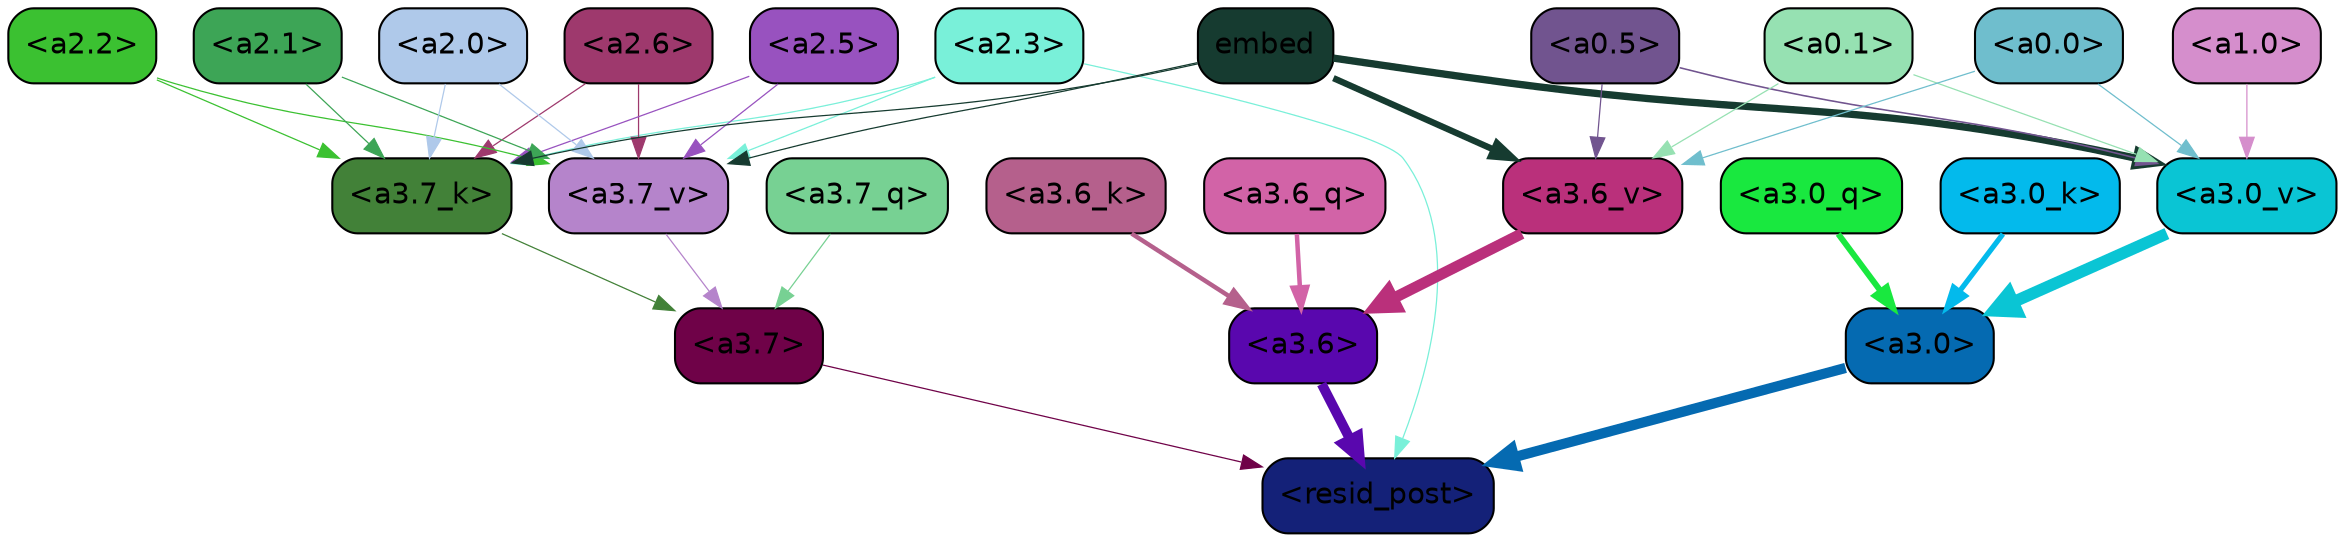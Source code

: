 strict digraph "" {
	graph [bgcolor=transparent,
		layout=dot,
		overlap=false,
		splines=true
	];
	"<a3.7>"	[color=black,
		fillcolor="#6f0248",
		fontname=Helvetica,
		shape=box,
		style="filled, rounded"];
	"<resid_post>"	[color=black,
		fillcolor="#142178",
		fontname=Helvetica,
		shape=box,
		style="filled, rounded"];
	"<a3.7>" -> "<resid_post>"	[color="#6f0248",
		penwidth=0.6];
	"<a3.6>"	[color=black,
		fillcolor="#5907ae",
		fontname=Helvetica,
		shape=box,
		style="filled, rounded"];
	"<a3.6>" -> "<resid_post>"	[color="#5907ae",
		penwidth=4.7534414529800415];
	"<a3.0>"	[color=black,
		fillcolor="#056ab1",
		fontname=Helvetica,
		shape=box,
		style="filled, rounded"];
	"<a3.0>" -> "<resid_post>"	[color="#056ab1",
		penwidth=4.898576855659485];
	"<a2.3>"	[color=black,
		fillcolor="#79f0d9",
		fontname=Helvetica,
		shape=box,
		style="filled, rounded"];
	"<a2.3>" -> "<resid_post>"	[color="#79f0d9",
		penwidth=0.6];
	"<a3.7_k>"	[color=black,
		fillcolor="#428138",
		fontname=Helvetica,
		shape=box,
		style="filled, rounded"];
	"<a2.3>" -> "<a3.7_k>"	[color="#79f0d9",
		penwidth=0.6];
	"<a3.7_v>"	[color=black,
		fillcolor="#b584cb",
		fontname=Helvetica,
		shape=box,
		style="filled, rounded"];
	"<a2.3>" -> "<a3.7_v>"	[color="#79f0d9",
		penwidth=0.6];
	"<a3.7_q>"	[color=black,
		fillcolor="#77d193",
		fontname=Helvetica,
		shape=box,
		style="filled, rounded"];
	"<a3.7_q>" -> "<a3.7>"	[color="#77d193",
		penwidth=0.6];
	"<a3.6_q>"	[color=black,
		fillcolor="#d263a7",
		fontname=Helvetica,
		shape=box,
		style="filled, rounded"];
	"<a3.6_q>" -> "<a3.6>"	[color="#d263a7",
		penwidth=2.160832464694977];
	"<a3.0_q>"	[color=black,
		fillcolor="#19e83f",
		fontname=Helvetica,
		shape=box,
		style="filled, rounded"];
	"<a3.0_q>" -> "<a3.0>"	[color="#19e83f",
		penwidth=2.870753765106201];
	"<a3.7_k>" -> "<a3.7>"	[color="#428138",
		penwidth=0.6];
	"<a3.6_k>"	[color=black,
		fillcolor="#b5608c",
		fontname=Helvetica,
		shape=box,
		style="filled, rounded"];
	"<a3.6_k>" -> "<a3.6>"	[color="#b5608c",
		penwidth=2.13908451795578];
	"<a3.0_k>"	[color=black,
		fillcolor="#03baec",
		fontname=Helvetica,
		shape=box,
		style="filled, rounded"];
	"<a3.0_k>" -> "<a3.0>"	[color="#03baec",
		penwidth=2.520303964614868];
	"<a3.7_v>" -> "<a3.7>"	[color="#b584cb",
		penwidth=0.6];
	"<a3.6_v>"	[color=black,
		fillcolor="#ba307b",
		fontname=Helvetica,
		shape=box,
		style="filled, rounded"];
	"<a3.6_v>" -> "<a3.6>"	[color="#ba307b",
		penwidth=5.297133803367615];
	"<a3.0_v>"	[color=black,
		fillcolor="#0ac5d4",
		fontname=Helvetica,
		shape=box,
		style="filled, rounded"];
	"<a3.0_v>" -> "<a3.0>"	[color="#0ac5d4",
		penwidth=5.680712580680847];
	"<a2.6>"	[color=black,
		fillcolor="#9e396d",
		fontname=Helvetica,
		shape=box,
		style="filled, rounded"];
	"<a2.6>" -> "<a3.7_k>"	[color="#9e396d",
		penwidth=0.6];
	"<a2.6>" -> "<a3.7_v>"	[color="#9e396d",
		penwidth=0.6];
	"<a2.5>"	[color=black,
		fillcolor="#9852bf",
		fontname=Helvetica,
		shape=box,
		style="filled, rounded"];
	"<a2.5>" -> "<a3.7_k>"	[color="#9852bf",
		penwidth=0.6];
	"<a2.5>" -> "<a3.7_v>"	[color="#9852bf",
		penwidth=0.6];
	"<a2.2>"	[color=black,
		fillcolor="#3bc131",
		fontname=Helvetica,
		shape=box,
		style="filled, rounded"];
	"<a2.2>" -> "<a3.7_k>"	[color="#3bc131",
		penwidth=0.6];
	"<a2.2>" -> "<a3.7_v>"	[color="#3bc131",
		penwidth=0.6];
	"<a2.1>"	[color=black,
		fillcolor="#3da556",
		fontname=Helvetica,
		shape=box,
		style="filled, rounded"];
	"<a2.1>" -> "<a3.7_k>"	[color="#3da556",
		penwidth=0.6];
	"<a2.1>" -> "<a3.7_v>"	[color="#3da556",
		penwidth=0.6];
	"<a2.0>"	[color=black,
		fillcolor="#afc9ea",
		fontname=Helvetica,
		shape=box,
		style="filled, rounded"];
	"<a2.0>" -> "<a3.7_k>"	[color="#afc9ea",
		penwidth=0.6];
	"<a2.0>" -> "<a3.7_v>"	[color="#afc9ea",
		penwidth=0.6];
	embed	[color=black,
		fillcolor="#163b30",
		fontname=Helvetica,
		shape=box,
		style="filled, rounded"];
	embed -> "<a3.7_k>"	[color="#163b30",
		penwidth=0.6];
	embed -> "<a3.7_v>"	[color="#163b30",
		penwidth=0.6];
	embed -> "<a3.6_v>"	[color="#163b30",
		penwidth=3.067279100418091];
	embed -> "<a3.0_v>"	[color="#163b30",
		penwidth=3.5202720761299133];
	"<a0.5>"	[color=black,
		fillcolor="#71548f",
		fontname=Helvetica,
		shape=box,
		style="filled, rounded"];
	"<a0.5>" -> "<a3.6_v>"	[color="#71548f",
		penwidth=0.6];
	"<a0.5>" -> "<a3.0_v>"	[color="#71548f",
		penwidth=0.764040544629097];
	"<a0.1>"	[color=black,
		fillcolor="#96e1b2",
		fontname=Helvetica,
		shape=box,
		style="filled, rounded"];
	"<a0.1>" -> "<a3.6_v>"	[color="#96e1b2",
		penwidth=0.6];
	"<a0.1>" -> "<a3.0_v>"	[color="#96e1b2",
		penwidth=0.6];
	"<a0.0>"	[color=black,
		fillcolor="#6fbecd",
		fontname=Helvetica,
		shape=box,
		style="filled, rounded"];
	"<a0.0>" -> "<a3.6_v>"	[color="#6fbecd",
		penwidth=0.6];
	"<a0.0>" -> "<a3.0_v>"	[color="#6fbecd",
		penwidth=0.6];
	"<a1.0>"	[color=black,
		fillcolor="#d58ecc",
		fontname=Helvetica,
		shape=box,
		style="filled, rounded"];
	"<a1.0>" -> "<a3.0_v>"	[color="#d58ecc",
		penwidth=0.6];
}
